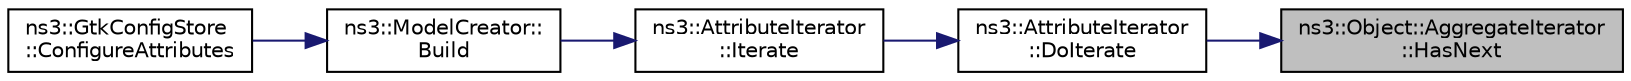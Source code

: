 digraph "ns3::Object::AggregateIterator::HasNext"
{
 // LATEX_PDF_SIZE
  edge [fontname="Helvetica",fontsize="10",labelfontname="Helvetica",labelfontsize="10"];
  node [fontname="Helvetica",fontsize="10",shape=record];
  rankdir="RL";
  Node1 [label="ns3::Object::AggregateIterator\l::HasNext",height=0.2,width=0.4,color="black", fillcolor="grey75", style="filled", fontcolor="black",tooltip="Check if there are more Aggregates to iterate over."];
  Node1 -> Node2 [dir="back",color="midnightblue",fontsize="10",style="solid",fontname="Helvetica"];
  Node2 [label="ns3::AttributeIterator\l::DoIterate",height=0.2,width=0.4,color="black", fillcolor="white", style="filled",URL="$classns3_1_1_attribute_iterator.html#a01259d50f232e21c9c605547e26b34bb",tooltip="Perform the iteration."];
  Node2 -> Node3 [dir="back",color="midnightblue",fontsize="10",style="solid",fontname="Helvetica"];
  Node3 [label="ns3::AttributeIterator\l::Iterate",height=0.2,width=0.4,color="black", fillcolor="white", style="filled",URL="$classns3_1_1_attribute_iterator.html#a8e7de38f441cc482c2d507e2a4927b8c",tooltip="Start the process of iterating all objects from the root namespace object."];
  Node3 -> Node4 [dir="back",color="midnightblue",fontsize="10",style="solid",fontname="Helvetica"];
  Node4 [label="ns3::ModelCreator::\lBuild",height=0.2,width=0.4,color="black", fillcolor="white", style="filled",URL="$classns3_1_1_model_creator.html#a8103a829286a73b9988d1dfc018c9819",tooltip="Allocate attribute tree."];
  Node4 -> Node5 [dir="back",color="midnightblue",fontsize="10",style="solid",fontname="Helvetica"];
  Node5 [label="ns3::GtkConfigStore\l::ConfigureAttributes",height=0.2,width=0.4,color="black", fillcolor="white", style="filled",URL="$classns3_1_1_gtk_config_store.html#a95d2d8169cd6a9770af48f7cf62d24fb",tooltip="Process attribute values."];
}

